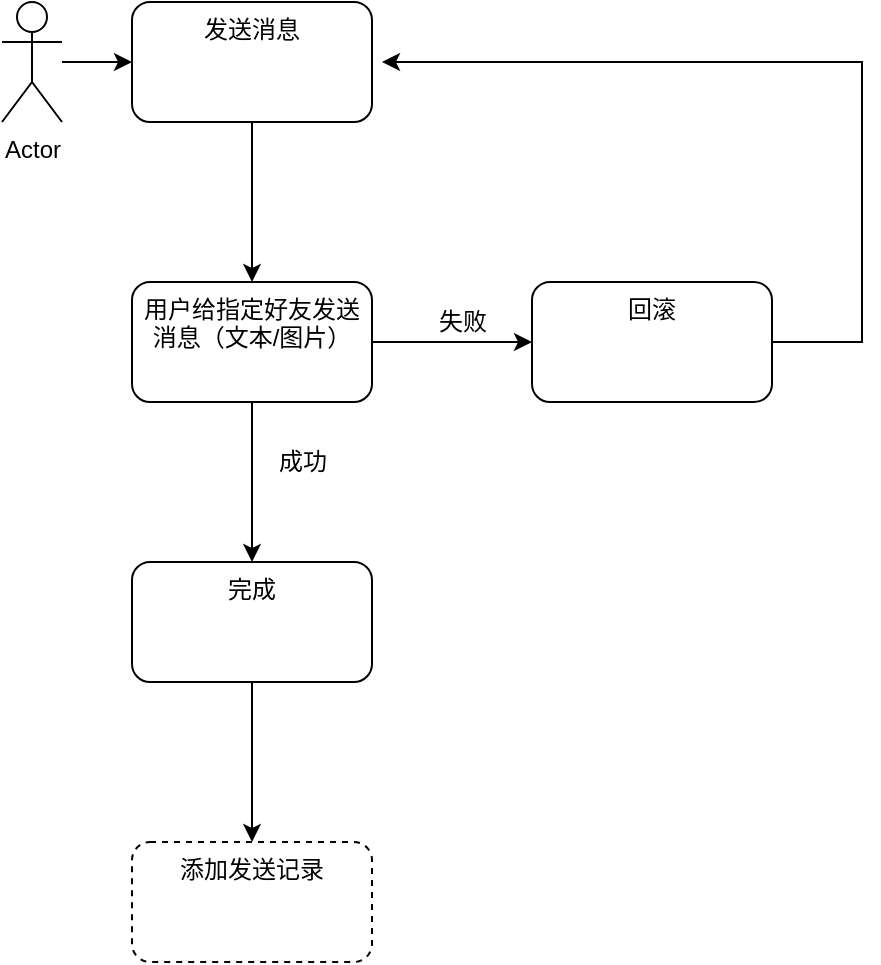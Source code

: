 <mxfile version="16.1.4" type="github">
  <diagram id="pnOJSnK21s3Eu9gIjYto" name="第 1 页">
    <mxGraphModel dx="1422" dy="786" grid="1" gridSize="10" guides="1" tooltips="1" connect="1" arrows="1" fold="1" page="1" pageScale="1" pageWidth="827" pageHeight="1169" math="0" shadow="0">
      <root>
        <mxCell id="0" />
        <mxCell id="1" parent="0" />
        <mxCell id="kQNk44BCjsisiy3CQrAd-3" value="" style="edgeStyle=orthogonalEdgeStyle;rounded=0;orthogonalLoop=1;jettySize=auto;html=1;" edge="1" parent="1" source="kQNk44BCjsisiy3CQrAd-1" target="kQNk44BCjsisiy3CQrAd-2">
          <mxGeometry relative="1" as="geometry" />
        </mxCell>
        <mxCell id="kQNk44BCjsisiy3CQrAd-1" value="Actor" style="shape=umlActor;verticalLabelPosition=bottom;verticalAlign=top;html=1;outlineConnect=0;" vertex="1" parent="1">
          <mxGeometry x="50" y="130" width="30" height="60" as="geometry" />
        </mxCell>
        <mxCell id="kQNk44BCjsisiy3CQrAd-5" value="" style="edgeStyle=orthogonalEdgeStyle;rounded=0;orthogonalLoop=1;jettySize=auto;html=1;" edge="1" parent="1" source="kQNk44BCjsisiy3CQrAd-2" target="kQNk44BCjsisiy3CQrAd-4">
          <mxGeometry relative="1" as="geometry" />
        </mxCell>
        <mxCell id="kQNk44BCjsisiy3CQrAd-2" value="发送消息" style="rounded=1;whiteSpace=wrap;html=1;verticalAlign=top;" vertex="1" parent="1">
          <mxGeometry x="115" y="130" width="120" height="60" as="geometry" />
        </mxCell>
        <mxCell id="kQNk44BCjsisiy3CQrAd-7" value="" style="edgeStyle=orthogonalEdgeStyle;rounded=0;orthogonalLoop=1;jettySize=auto;html=1;" edge="1" parent="1" source="kQNk44BCjsisiy3CQrAd-4" target="kQNk44BCjsisiy3CQrAd-6">
          <mxGeometry relative="1" as="geometry" />
        </mxCell>
        <mxCell id="kQNk44BCjsisiy3CQrAd-10" value="" style="edgeStyle=orthogonalEdgeStyle;rounded=0;orthogonalLoop=1;jettySize=auto;html=1;" edge="1" parent="1" source="kQNk44BCjsisiy3CQrAd-4" target="kQNk44BCjsisiy3CQrAd-9">
          <mxGeometry relative="1" as="geometry" />
        </mxCell>
        <mxCell id="kQNk44BCjsisiy3CQrAd-4" value="用户给指定好友发送消息（文本/图片）" style="rounded=1;whiteSpace=wrap;html=1;verticalAlign=top;" vertex="1" parent="1">
          <mxGeometry x="115" y="270" width="120" height="60" as="geometry" />
        </mxCell>
        <mxCell id="kQNk44BCjsisiy3CQrAd-6" value="回滚" style="rounded=1;whiteSpace=wrap;html=1;verticalAlign=top;" vertex="1" parent="1">
          <mxGeometry x="315" y="270" width="120" height="60" as="geometry" />
        </mxCell>
        <mxCell id="kQNk44BCjsisiy3CQrAd-8" value="失败" style="text;html=1;align=center;verticalAlign=middle;resizable=0;points=[];autosize=1;strokeColor=none;fillColor=none;" vertex="1" parent="1">
          <mxGeometry x="260" y="280" width="40" height="20" as="geometry" />
        </mxCell>
        <mxCell id="kQNk44BCjsisiy3CQrAd-13" value="" style="edgeStyle=orthogonalEdgeStyle;rounded=0;orthogonalLoop=1;jettySize=auto;html=1;" edge="1" parent="1" source="kQNk44BCjsisiy3CQrAd-9" target="kQNk44BCjsisiy3CQrAd-12">
          <mxGeometry relative="1" as="geometry" />
        </mxCell>
        <mxCell id="kQNk44BCjsisiy3CQrAd-9" value="完成" style="rounded=1;whiteSpace=wrap;html=1;verticalAlign=top;" vertex="1" parent="1">
          <mxGeometry x="115" y="410" width="120" height="60" as="geometry" />
        </mxCell>
        <mxCell id="kQNk44BCjsisiy3CQrAd-11" value="成功" style="text;html=1;align=center;verticalAlign=middle;resizable=0;points=[];autosize=1;strokeColor=none;fillColor=none;" vertex="1" parent="1">
          <mxGeometry x="180" y="350" width="40" height="20" as="geometry" />
        </mxCell>
        <mxCell id="kQNk44BCjsisiy3CQrAd-12" value="添加发送记录" style="whiteSpace=wrap;html=1;verticalAlign=top;rounded=1;dashed=1;" vertex="1" parent="1">
          <mxGeometry x="115" y="550" width="120" height="60" as="geometry" />
        </mxCell>
        <mxCell id="kQNk44BCjsisiy3CQrAd-14" value="" style="endArrow=classic;html=1;rounded=0;exitX=1;exitY=0.5;exitDx=0;exitDy=0;" edge="1" parent="1" source="kQNk44BCjsisiy3CQrAd-6">
          <mxGeometry width="50" height="50" relative="1" as="geometry">
            <mxPoint x="500" y="300" as="sourcePoint" />
            <mxPoint x="240" y="160" as="targetPoint" />
            <Array as="points">
              <mxPoint x="480" y="300" />
              <mxPoint x="480" y="160" />
            </Array>
          </mxGeometry>
        </mxCell>
      </root>
    </mxGraphModel>
  </diagram>
</mxfile>
